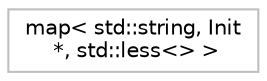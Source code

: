 digraph "Graphical Class Hierarchy"
{
 // LATEX_PDF_SIZE
  bgcolor="transparent";
  edge [fontname="Helvetica",fontsize="10",labelfontname="Helvetica",labelfontsize="10"];
  node [fontname="Helvetica",fontsize="10",shape=record];
  rankdir="LR";
  Node0 [label="map\< std::string, Init\l *, std::less\<\> \>",height=0.2,width=0.4,color="grey75",tooltip=" "];
}
